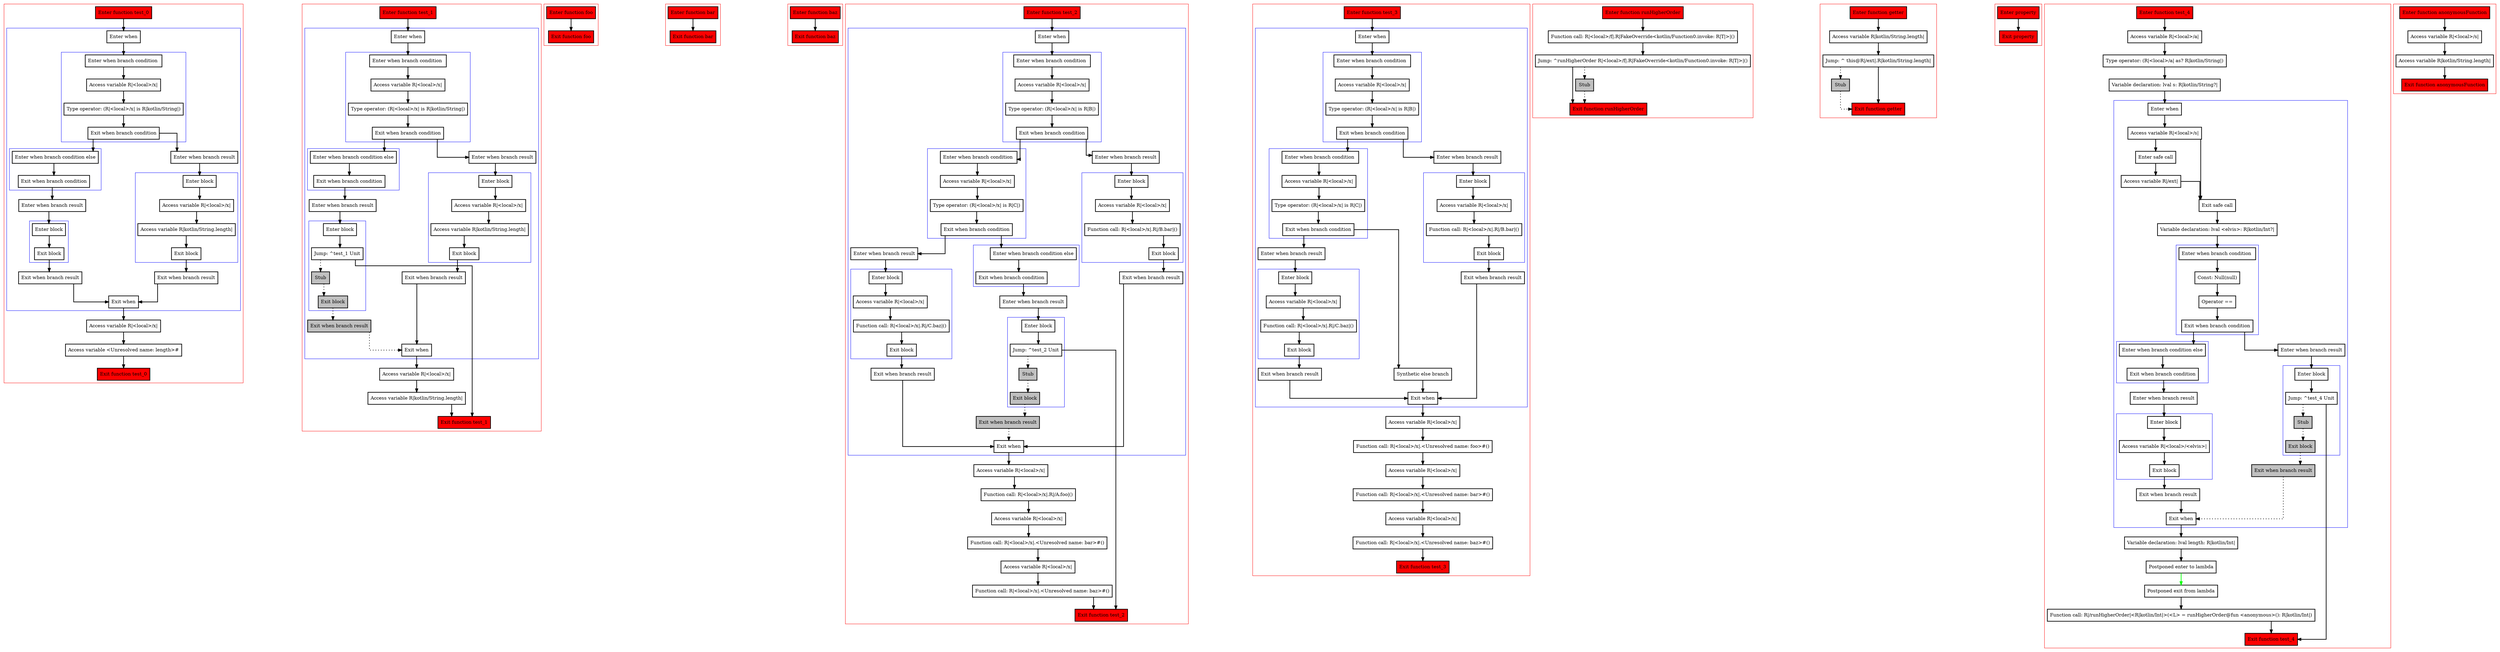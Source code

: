 digraph returns_kt {
    graph [splines=ortho nodesep=3]
    node [shape=box penwidth=2]
    edge [penwidth=2]

    subgraph cluster_0 {
        color=red
        0 [label="Enter function test_0" style="filled" fillcolor=red];
        subgraph cluster_1 {
            color=blue
            1 [label="Enter when"];
            subgraph cluster_2 {
                color=blue
                2 [label="Enter when branch condition "];
                3 [label="Access variable R|<local>/x|"];
                4 [label="Type operator: (R|<local>/x| is R|kotlin/String|)"];
                5 [label="Exit when branch condition"];
            }
            subgraph cluster_3 {
                color=blue
                6 [label="Enter when branch condition else"];
                7 [label="Exit when branch condition"];
            }
            8 [label="Enter when branch result"];
            subgraph cluster_4 {
                color=blue
                9 [label="Enter block"];
                10 [label="Exit block"];
            }
            11 [label="Exit when branch result"];
            12 [label="Enter when branch result"];
            subgraph cluster_5 {
                color=blue
                13 [label="Enter block"];
                14 [label="Access variable R|<local>/x|"];
                15 [label="Access variable R|kotlin/String.length|"];
                16 [label="Exit block"];
            }
            17 [label="Exit when branch result"];
            18 [label="Exit when"];
        }
        19 [label="Access variable R|<local>/x|"];
        20 [label="Access variable <Unresolved name: length>#"];
        21 [label="Exit function test_0" style="filled" fillcolor=red];
    }

    0 -> {1};
    1 -> {2};
    2 -> {3};
    3 -> {4};
    4 -> {5};
    5 -> {12 6};
    6 -> {7};
    7 -> {8};
    8 -> {9};
    9 -> {10};
    10 -> {11};
    11 -> {18};
    12 -> {13};
    13 -> {14};
    14 -> {15};
    15 -> {16};
    16 -> {17};
    17 -> {18};
    18 -> {19};
    19 -> {20};
    20 -> {21};

    subgraph cluster_6 {
        color=red
        22 [label="Enter function test_1" style="filled" fillcolor=red];
        subgraph cluster_7 {
            color=blue
            23 [label="Enter when"];
            subgraph cluster_8 {
                color=blue
                24 [label="Enter when branch condition "];
                25 [label="Access variable R|<local>/x|"];
                26 [label="Type operator: (R|<local>/x| is R|kotlin/String|)"];
                27 [label="Exit when branch condition"];
            }
            subgraph cluster_9 {
                color=blue
                28 [label="Enter when branch condition else"];
                29 [label="Exit when branch condition"];
            }
            30 [label="Enter when branch result"];
            subgraph cluster_10 {
                color=blue
                31 [label="Enter block"];
                32 [label="Jump: ^test_1 Unit"];
                33 [label="Stub" style="filled" fillcolor=gray];
                34 [label="Exit block" style="filled" fillcolor=gray];
            }
            35 [label="Exit when branch result" style="filled" fillcolor=gray];
            36 [label="Enter when branch result"];
            subgraph cluster_11 {
                color=blue
                37 [label="Enter block"];
                38 [label="Access variable R|<local>/x|"];
                39 [label="Access variable R|kotlin/String.length|"];
                40 [label="Exit block"];
            }
            41 [label="Exit when branch result"];
            42 [label="Exit when"];
        }
        43 [label="Access variable R|<local>/x|"];
        44 [label="Access variable R|kotlin/String.length|"];
        45 [label="Exit function test_1" style="filled" fillcolor=red];
    }

    22 -> {23};
    23 -> {24};
    24 -> {25};
    25 -> {26};
    26 -> {27};
    27 -> {36 28};
    28 -> {29};
    29 -> {30};
    30 -> {31};
    31 -> {32};
    32 -> {45};
    32 -> {33} [style=dotted];
    33 -> {34} [style=dotted];
    34 -> {35} [style=dotted];
    35 -> {42} [style=dotted];
    36 -> {37};
    37 -> {38};
    38 -> {39};
    39 -> {40};
    40 -> {41};
    41 -> {42};
    42 -> {43};
    43 -> {44};
    44 -> {45};

    subgraph cluster_12 {
        color=red
        46 [label="Enter function foo" style="filled" fillcolor=red];
        47 [label="Exit function foo" style="filled" fillcolor=red];
    }

    46 -> {47};

    subgraph cluster_13 {
        color=red
        48 [label="Enter function bar" style="filled" fillcolor=red];
        49 [label="Exit function bar" style="filled" fillcolor=red];
    }

    48 -> {49};

    subgraph cluster_14 {
        color=red
        50 [label="Enter function baz" style="filled" fillcolor=red];
        51 [label="Exit function baz" style="filled" fillcolor=red];
    }

    50 -> {51};

    subgraph cluster_15 {
        color=red
        52 [label="Enter function test_2" style="filled" fillcolor=red];
        subgraph cluster_16 {
            color=blue
            53 [label="Enter when"];
            subgraph cluster_17 {
                color=blue
                54 [label="Enter when branch condition "];
                55 [label="Access variable R|<local>/x|"];
                56 [label="Type operator: (R|<local>/x| is R|B|)"];
                57 [label="Exit when branch condition"];
            }
            subgraph cluster_18 {
                color=blue
                58 [label="Enter when branch condition "];
                59 [label="Access variable R|<local>/x|"];
                60 [label="Type operator: (R|<local>/x| is R|C|)"];
                61 [label="Exit when branch condition"];
            }
            subgraph cluster_19 {
                color=blue
                62 [label="Enter when branch condition else"];
                63 [label="Exit when branch condition"];
            }
            64 [label="Enter when branch result"];
            subgraph cluster_20 {
                color=blue
                65 [label="Enter block"];
                66 [label="Jump: ^test_2 Unit"];
                67 [label="Stub" style="filled" fillcolor=gray];
                68 [label="Exit block" style="filled" fillcolor=gray];
            }
            69 [label="Exit when branch result" style="filled" fillcolor=gray];
            70 [label="Enter when branch result"];
            subgraph cluster_21 {
                color=blue
                71 [label="Enter block"];
                72 [label="Access variable R|<local>/x|"];
                73 [label="Function call: R|<local>/x|.R|/C.baz|()"];
                74 [label="Exit block"];
            }
            75 [label="Exit when branch result"];
            76 [label="Enter when branch result"];
            subgraph cluster_22 {
                color=blue
                77 [label="Enter block"];
                78 [label="Access variable R|<local>/x|"];
                79 [label="Function call: R|<local>/x|.R|/B.bar|()"];
                80 [label="Exit block"];
            }
            81 [label="Exit when branch result"];
            82 [label="Exit when"];
        }
        83 [label="Access variable R|<local>/x|"];
        84 [label="Function call: R|<local>/x|.R|/A.foo|()"];
        85 [label="Access variable R|<local>/x|"];
        86 [label="Function call: R|<local>/x|.<Unresolved name: bar>#()"];
        87 [label="Access variable R|<local>/x|"];
        88 [label="Function call: R|<local>/x|.<Unresolved name: baz>#()"];
        89 [label="Exit function test_2" style="filled" fillcolor=red];
    }

    52 -> {53};
    53 -> {54};
    54 -> {55};
    55 -> {56};
    56 -> {57};
    57 -> {76 58};
    58 -> {59};
    59 -> {60};
    60 -> {61};
    61 -> {70 62};
    62 -> {63};
    63 -> {64};
    64 -> {65};
    65 -> {66};
    66 -> {89};
    66 -> {67} [style=dotted];
    67 -> {68} [style=dotted];
    68 -> {69} [style=dotted];
    69 -> {82} [style=dotted];
    70 -> {71};
    71 -> {72};
    72 -> {73};
    73 -> {74};
    74 -> {75};
    75 -> {82};
    76 -> {77};
    77 -> {78};
    78 -> {79};
    79 -> {80};
    80 -> {81};
    81 -> {82};
    82 -> {83};
    83 -> {84};
    84 -> {85};
    85 -> {86};
    86 -> {87};
    87 -> {88};
    88 -> {89};

    subgraph cluster_23 {
        color=red
        90 [label="Enter function test_3" style="filled" fillcolor=red];
        subgraph cluster_24 {
            color=blue
            91 [label="Enter when"];
            subgraph cluster_25 {
                color=blue
                92 [label="Enter when branch condition "];
                93 [label="Access variable R|<local>/x|"];
                94 [label="Type operator: (R|<local>/x| is R|B|)"];
                95 [label="Exit when branch condition"];
            }
            subgraph cluster_26 {
                color=blue
                96 [label="Enter when branch condition "];
                97 [label="Access variable R|<local>/x|"];
                98 [label="Type operator: (R|<local>/x| is R|C|)"];
                99 [label="Exit when branch condition"];
            }
            100 [label="Synthetic else branch"];
            101 [label="Enter when branch result"];
            subgraph cluster_27 {
                color=blue
                102 [label="Enter block"];
                103 [label="Access variable R|<local>/x|"];
                104 [label="Function call: R|<local>/x|.R|/C.baz|()"];
                105 [label="Exit block"];
            }
            106 [label="Exit when branch result"];
            107 [label="Enter when branch result"];
            subgraph cluster_28 {
                color=blue
                108 [label="Enter block"];
                109 [label="Access variable R|<local>/x|"];
                110 [label="Function call: R|<local>/x|.R|/B.bar|()"];
                111 [label="Exit block"];
            }
            112 [label="Exit when branch result"];
            113 [label="Exit when"];
        }
        114 [label="Access variable R|<local>/x|"];
        115 [label="Function call: R|<local>/x|.<Unresolved name: foo>#()"];
        116 [label="Access variable R|<local>/x|"];
        117 [label="Function call: R|<local>/x|.<Unresolved name: bar>#()"];
        118 [label="Access variable R|<local>/x|"];
        119 [label="Function call: R|<local>/x|.<Unresolved name: baz>#()"];
        120 [label="Exit function test_3" style="filled" fillcolor=red];
    }

    90 -> {91};
    91 -> {92};
    92 -> {93};
    93 -> {94};
    94 -> {95};
    95 -> {107 96};
    96 -> {97};
    97 -> {98};
    98 -> {99};
    99 -> {101 100};
    100 -> {113};
    101 -> {102};
    102 -> {103};
    103 -> {104};
    104 -> {105};
    105 -> {106};
    106 -> {113};
    107 -> {108};
    108 -> {109};
    109 -> {110};
    110 -> {111};
    111 -> {112};
    112 -> {113};
    113 -> {114};
    114 -> {115};
    115 -> {116};
    116 -> {117};
    117 -> {118};
    118 -> {119};
    119 -> {120};

    subgraph cluster_29 {
        color=red
        121 [label="Enter function runHigherOrder" style="filled" fillcolor=red];
        122 [label="Function call: R|<local>/f|.R|FakeOverride<kotlin/Function0.invoke: R|T|>|()"];
        123 [label="Jump: ^runHigherOrder R|<local>/f|.R|FakeOverride<kotlin/Function0.invoke: R|T|>|()"];
        124 [label="Stub" style="filled" fillcolor=gray];
        125 [label="Exit function runHigherOrder" style="filled" fillcolor=red];
    }

    121 -> {122};
    122 -> {123};
    123 -> {125};
    123 -> {124} [style=dotted];
    124 -> {125} [style=dotted];

    subgraph cluster_30 {
        color=red
        126 [label="Enter function getter" style="filled" fillcolor=red];
        127 [label="Access variable R|kotlin/String.length|"];
        128 [label="Jump: ^ this@R|/ext|.R|kotlin/String.length|"];
        129 [label="Stub" style="filled" fillcolor=gray];
        130 [label="Exit function getter" style="filled" fillcolor=red];
    }

    126 -> {127};
    127 -> {128};
    128 -> {130};
    128 -> {129} [style=dotted];
    129 -> {130} [style=dotted];

    subgraph cluster_31 {
        color=red
        131 [label="Enter property" style="filled" fillcolor=red];
        132 [label="Exit property" style="filled" fillcolor=red];
    }

    131 -> {132};

    subgraph cluster_32 {
        color=red
        133 [label="Enter function test_4" style="filled" fillcolor=red];
        134 [label="Access variable R|<local>/a|"];
        135 [label="Type operator: (R|<local>/a| as? R|kotlin/String|)"];
        136 [label="Variable declaration: lval s: R|kotlin/String?|"];
        subgraph cluster_33 {
            color=blue
            137 [label="Enter when"];
            138 [label="Access variable R|<local>/s|"];
            139 [label="Enter safe call"];
            140 [label="Access variable R|/ext|"];
            141 [label="Exit safe call"];
            142 [label="Variable declaration: lval <elvis>: R|kotlin/Int?|"];
            subgraph cluster_34 {
                color=blue
                143 [label="Enter when branch condition "];
                144 [label="Const: Null(null)"];
                145 [label="Operator =="];
                146 [label="Exit when branch condition"];
            }
            subgraph cluster_35 {
                color=blue
                147 [label="Enter when branch condition else"];
                148 [label="Exit when branch condition"];
            }
            149 [label="Enter when branch result"];
            subgraph cluster_36 {
                color=blue
                150 [label="Enter block"];
                151 [label="Access variable R|<local>/<elvis>|"];
                152 [label="Exit block"];
            }
            153 [label="Exit when branch result"];
            154 [label="Enter when branch result"];
            subgraph cluster_37 {
                color=blue
                155 [label="Enter block"];
                156 [label="Jump: ^test_4 Unit"];
                157 [label="Stub" style="filled" fillcolor=gray];
                158 [label="Exit block" style="filled" fillcolor=gray];
            }
            159 [label="Exit when branch result" style="filled" fillcolor=gray];
            160 [label="Exit when"];
        }
        161 [label="Variable declaration: lval length: R|kotlin/Int|"];
        162 [label="Postponed enter to lambda"];
        163 [label="Postponed exit from lambda"];
        164 [label="Function call: R|/runHigherOrder|<R|kotlin/Int|>(<L> = runHigherOrder@fun <anonymous>(): R|kotlin/Int|)"];
        165 [label="Exit function test_4" style="filled" fillcolor=red];
    }

    133 -> {134};
    134 -> {135};
    135 -> {136};
    136 -> {137};
    137 -> {138};
    138 -> {139 141};
    139 -> {140};
    140 -> {141};
    141 -> {142};
    142 -> {143};
    143 -> {144};
    144 -> {145};
    145 -> {146};
    146 -> {154 147};
    147 -> {148};
    148 -> {149};
    149 -> {150};
    150 -> {151};
    151 -> {152};
    152 -> {153};
    153 -> {160};
    154 -> {155};
    155 -> {156};
    156 -> {165};
    156 -> {157} [style=dotted];
    157 -> {158} [style=dotted];
    158 -> {159} [style=dotted];
    159 -> {160} [style=dotted];
    160 -> {161};
    161 -> {162};
    162 -> {163 163} [color=green];
    163 -> {164};
    164 -> {165};

    subgraph cluster_38 {
        color=red
        166 [label="Enter function anonymousFunction" style="filled" fillcolor=red];
        167 [label="Access variable R|<local>/s|"];
        168 [label="Access variable R|kotlin/String.length|"];
        169 [label="Exit function anonymousFunction" style="filled" fillcolor=red];
    }

    166 -> {167};
    167 -> {168};
    168 -> {169};

}
